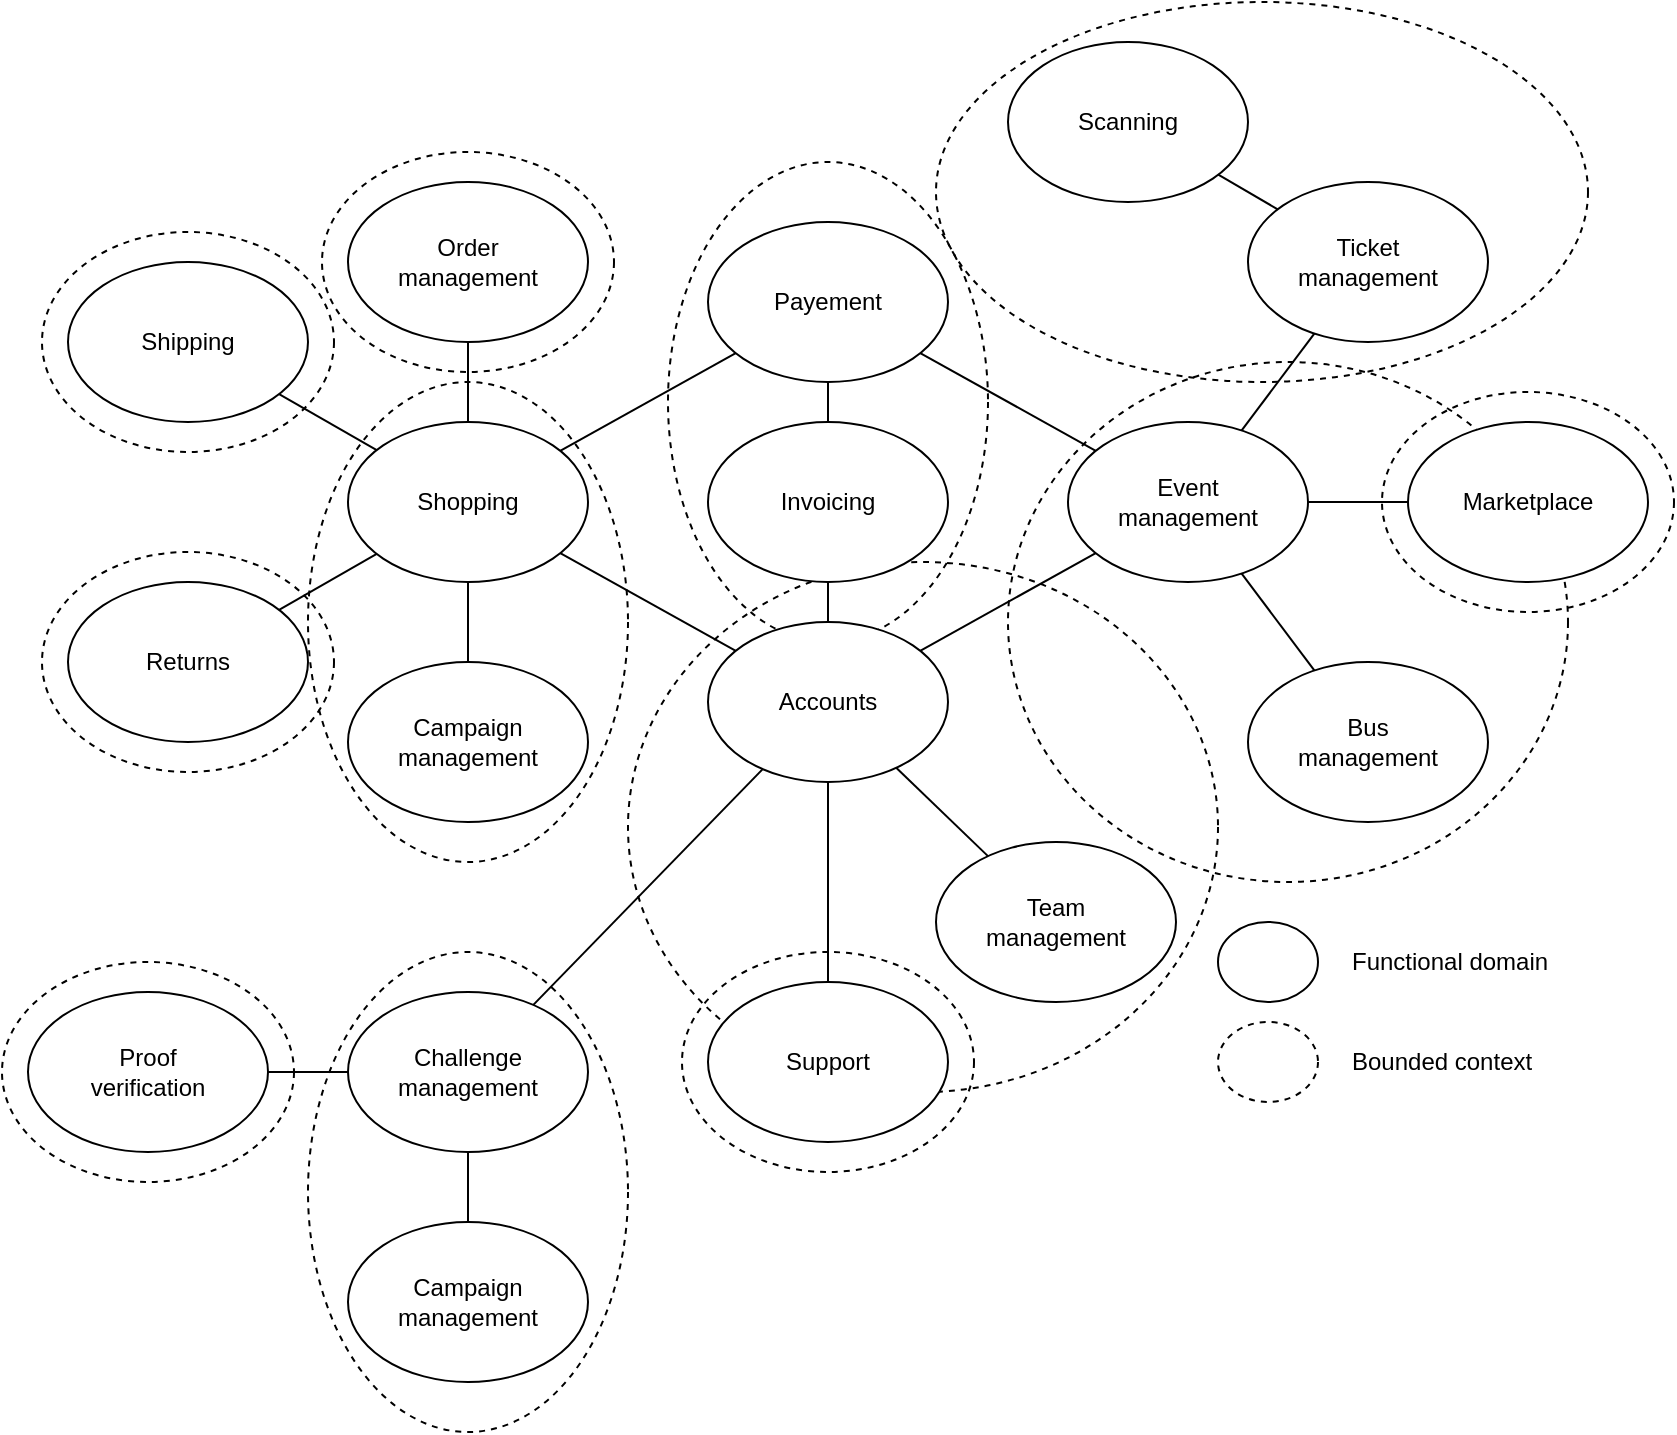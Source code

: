 <mxfile>
    <diagram id="l0ong6WEhm2b4OBAmUKR" name="Page-1">
        <mxGraphModel dx="1717" dy="1873" grid="1" gridSize="10" guides="1" tooltips="1" connect="1" arrows="1" fold="1" page="1" pageScale="1" pageWidth="827" pageHeight="1169" math="0" shadow="0">
            <root>
                <mxCell id="0"/>
                <mxCell id="1" parent="0"/>
                <mxCell id="53" value="" style="ellipse;whiteSpace=wrap;html=1;fillColor=none;dashed=1;" parent="1" vertex="1">
                    <mxGeometry x="287" y="465" width="146" height="110" as="geometry"/>
                </mxCell>
                <mxCell id="58" value="" style="ellipse;whiteSpace=wrap;html=1;fillColor=none;dashed=1;" parent="1" vertex="1">
                    <mxGeometry x="107" y="65" width="146" height="110" as="geometry"/>
                </mxCell>
                <mxCell id="57" value="" style="ellipse;whiteSpace=wrap;html=1;fillColor=none;dashed=1;" parent="1" vertex="1">
                    <mxGeometry x="100" y="180" width="160" height="240" as="geometry"/>
                </mxCell>
                <mxCell id="56" value="" style="ellipse;whiteSpace=wrap;html=1;fillColor=none;dashed=1;" parent="1" vertex="1">
                    <mxGeometry x="280" y="70" width="160" height="240" as="geometry"/>
                </mxCell>
                <mxCell id="55" value="" style="ellipse;whiteSpace=wrap;html=1;fillColor=none;dashed=1;" parent="1" vertex="1">
                    <mxGeometry x="260" y="270" width="295" height="265" as="geometry"/>
                </mxCell>
                <mxCell id="49" value="" style="ellipse;whiteSpace=wrap;html=1;fillColor=none;dashed=1;" parent="1" vertex="1">
                    <mxGeometry x="414" y="-10" width="326" height="190" as="geometry"/>
                </mxCell>
                <mxCell id="51" value="" style="ellipse;whiteSpace=wrap;html=1;fillColor=none;dashed=1;" parent="1" vertex="1">
                    <mxGeometry x="637" y="185" width="146" height="110" as="geometry"/>
                </mxCell>
                <mxCell id="50" value="" style="ellipse;whiteSpace=wrap;html=1;fillColor=none;dashed=1;" parent="1" vertex="1">
                    <mxGeometry x="450" y="170" width="280" height="260" as="geometry"/>
                </mxCell>
                <mxCell id="2" value="Accounts" style="ellipse;whiteSpace=wrap;html=1;" parent="1" vertex="1">
                    <mxGeometry x="300" y="300" width="120" height="80" as="geometry"/>
                </mxCell>
                <mxCell id="3" value="Support" style="ellipse;whiteSpace=wrap;html=1;" parent="1" vertex="1">
                    <mxGeometry x="300" y="480" width="120" height="80" as="geometry"/>
                </mxCell>
                <mxCell id="4" value="Shopping" style="ellipse;whiteSpace=wrap;html=1;" parent="1" vertex="1">
                    <mxGeometry x="120" y="200" width="120" height="80" as="geometry"/>
                </mxCell>
                <mxCell id="5" value="Returns" style="ellipse;whiteSpace=wrap;html=1;" parent="1" vertex="1">
                    <mxGeometry x="-20" y="280" width="120" height="80" as="geometry"/>
                </mxCell>
                <mxCell id="6" value="Payement" style="ellipse;whiteSpace=wrap;html=1;" parent="1" vertex="1">
                    <mxGeometry x="300" y="100" width="120" height="80" as="geometry"/>
                </mxCell>
                <mxCell id="7" value="Shipping" style="ellipse;whiteSpace=wrap;html=1;" parent="1" vertex="1">
                    <mxGeometry x="-20" y="120" width="120" height="80" as="geometry"/>
                </mxCell>
                <mxCell id="8" value="Event&lt;br&gt;management" style="ellipse;whiteSpace=wrap;html=1;" parent="1" vertex="1">
                    <mxGeometry x="480" y="200" width="120" height="80" as="geometry"/>
                </mxCell>
                <mxCell id="9" value="Bus&lt;br&gt;management" style="ellipse;whiteSpace=wrap;html=1;" parent="1" vertex="1">
                    <mxGeometry x="570" y="320" width="120" height="80" as="geometry"/>
                </mxCell>
                <mxCell id="10" value="Marketplace" style="ellipse;whiteSpace=wrap;html=1;" parent="1" vertex="1">
                    <mxGeometry x="650" y="200" width="120" height="80" as="geometry"/>
                </mxCell>
                <mxCell id="11" value="Team&lt;br&gt;management" style="ellipse;whiteSpace=wrap;html=1;" parent="1" vertex="1">
                    <mxGeometry x="414" y="410" width="120" height="80" as="geometry"/>
                </mxCell>
                <mxCell id="22" value="" style="endArrow=none;html=1;" parent="1" source="11" target="2" edge="1">
                    <mxGeometry width="50" height="50" relative="1" as="geometry">
                        <mxPoint x="370" y="310" as="sourcePoint"/>
                        <mxPoint x="420" y="260" as="targetPoint"/>
                    </mxGeometry>
                </mxCell>
                <mxCell id="23" value="" style="endArrow=none;html=1;" parent="1" source="3" target="2" edge="1">
                    <mxGeometry width="50" height="50" relative="1" as="geometry">
                        <mxPoint x="311.063" y="415.778" as="sourcePoint"/>
                        <mxPoint x="339.13" y="384.3" as="targetPoint"/>
                    </mxGeometry>
                </mxCell>
                <mxCell id="24" value="" style="endArrow=none;html=1;" parent="1" source="8" target="2" edge="1">
                    <mxGeometry width="50" height="50" relative="1" as="geometry">
                        <mxPoint x="428.937" y="415.778" as="sourcePoint"/>
                        <mxPoint x="400.87" y="384.3" as="targetPoint"/>
                    </mxGeometry>
                </mxCell>
                <mxCell id="25" value="" style="endArrow=none;html=1;" parent="1" source="4" target="2" edge="1">
                    <mxGeometry width="50" height="50" relative="1" as="geometry">
                        <mxPoint x="452.407" y="281.175" as="sourcePoint"/>
                        <mxPoint x="407.482" y="318.765" as="targetPoint"/>
                    </mxGeometry>
                </mxCell>
                <mxCell id="26" value="" style="endArrow=none;html=1;" parent="1" source="6" target="4" edge="1">
                    <mxGeometry width="50" height="50" relative="1" as="geometry">
                        <mxPoint x="287.593" y="281.175" as="sourcePoint"/>
                        <mxPoint x="332.518" y="318.765" as="targetPoint"/>
                    </mxGeometry>
                </mxCell>
                <mxCell id="27" value="" style="endArrow=none;html=1;" parent="1" source="6" target="8" edge="1">
                    <mxGeometry width="50" height="50" relative="1" as="geometry">
                        <mxPoint x="332.407" y="181.175" as="sourcePoint"/>
                        <mxPoint x="287.482" y="218.765" as="targetPoint"/>
                    </mxGeometry>
                </mxCell>
                <mxCell id="28" value="" style="endArrow=none;html=1;" parent="1" source="8" target="10" edge="1">
                    <mxGeometry width="50" height="50" relative="1" as="geometry">
                        <mxPoint x="467.593" y="181.175" as="sourcePoint"/>
                        <mxPoint x="512.518" y="218.765" as="targetPoint"/>
                    </mxGeometry>
                </mxCell>
                <mxCell id="29" value="" style="endArrow=none;html=1;" parent="1" source="8" target="9" edge="1">
                    <mxGeometry width="50" height="50" relative="1" as="geometry">
                        <mxPoint x="595.185" y="223.683" as="sourcePoint"/>
                        <mxPoint x="641.01" y="196.465" as="targetPoint"/>
                    </mxGeometry>
                </mxCell>
                <mxCell id="30" value="" style="endArrow=none;html=1;" parent="1" source="4" target="7" edge="1">
                    <mxGeometry width="50" height="50" relative="1" as="geometry">
                        <mxPoint x="475.185" y="276.317" as="sourcePoint"/>
                        <mxPoint x="521.01" y="303.535" as="targetPoint"/>
                    </mxGeometry>
                </mxCell>
                <mxCell id="31" value="" style="endArrow=none;html=1;" parent="1" source="4" target="5" edge="1">
                    <mxGeometry width="50" height="50" relative="1" as="geometry">
                        <mxPoint x="144.188" y="224.17" as="sourcePoint"/>
                        <mxPoint x="95.555" y="196.032" as="targetPoint"/>
                    </mxGeometry>
                </mxCell>
                <mxCell id="32" value="Scanning" style="ellipse;whiteSpace=wrap;html=1;" parent="1" vertex="1">
                    <mxGeometry x="450" y="10" width="120" height="80" as="geometry"/>
                </mxCell>
                <mxCell id="34" value="Invoicing" style="ellipse;whiteSpace=wrap;html=1;" parent="1" vertex="1">
                    <mxGeometry x="300" y="200" width="120" height="80" as="geometry"/>
                </mxCell>
                <mxCell id="35" value="" style="endArrow=none;html=1;" parent="1" source="6" target="34" edge="1">
                    <mxGeometry width="50" height="50" relative="1" as="geometry">
                        <mxPoint x="350" y="60" as="sourcePoint"/>
                        <mxPoint x="400" y="10" as="targetPoint"/>
                    </mxGeometry>
                </mxCell>
                <mxCell id="36" value="" style="endArrow=none;html=1;" parent="1" source="34" target="2" edge="1">
                    <mxGeometry width="50" height="50" relative="1" as="geometry">
                        <mxPoint x="190" y="110" as="sourcePoint"/>
                        <mxPoint x="240" y="60" as="targetPoint"/>
                    </mxGeometry>
                </mxCell>
                <mxCell id="37" value="Order&lt;br&gt;management" style="ellipse;whiteSpace=wrap;html=1;" parent="1" vertex="1">
                    <mxGeometry x="120" y="80" width="120" height="80" as="geometry"/>
                </mxCell>
                <mxCell id="38" value="" style="endArrow=none;html=1;" parent="1" source="4" target="37" edge="1">
                    <mxGeometry width="50" height="50" relative="1" as="geometry">
                        <mxPoint x="110" y="90" as="sourcePoint"/>
                        <mxPoint x="160" y="40" as="targetPoint"/>
                    </mxGeometry>
                </mxCell>
                <mxCell id="39" value="Ticket&lt;br&gt;management" style="ellipse;whiteSpace=wrap;html=1;" parent="1" vertex="1">
                    <mxGeometry x="570" y="80" width="120" height="80" as="geometry"/>
                </mxCell>
                <mxCell id="41" value="" style="endArrow=none;html=1;" parent="1" source="8" target="39" edge="1">
                    <mxGeometry width="50" height="50" relative="1" as="geometry">
                        <mxPoint x="450" y="290" as="sourcePoint"/>
                        <mxPoint x="500" y="240" as="targetPoint"/>
                    </mxGeometry>
                </mxCell>
                <mxCell id="42" value="" style="endArrow=none;html=1;" parent="1" source="32" target="39" edge="1">
                    <mxGeometry width="50" height="50" relative="1" as="geometry">
                        <mxPoint x="450" y="290" as="sourcePoint"/>
                        <mxPoint x="500" y="240" as="targetPoint"/>
                    </mxGeometry>
                </mxCell>
                <mxCell id="43" value="Campaign&lt;br&gt;management" style="ellipse;whiteSpace=wrap;html=1;" parent="1" vertex="1">
                    <mxGeometry x="120" y="320" width="120" height="80" as="geometry"/>
                </mxCell>
                <mxCell id="44" value="" style="endArrow=none;html=1;" parent="1" source="4" target="43" edge="1">
                    <mxGeometry width="50" height="50" relative="1" as="geometry">
                        <mxPoint x="370" y="300" as="sourcePoint"/>
                        <mxPoint x="420" y="250" as="targetPoint"/>
                    </mxGeometry>
                </mxCell>
                <mxCell id="45" value="" style="ellipse;whiteSpace=wrap;html=1;" parent="1" vertex="1">
                    <mxGeometry x="555" y="450" width="50" height="40" as="geometry"/>
                </mxCell>
                <mxCell id="46" value="Functional domain" style="text;html=1;align=left;verticalAlign=middle;resizable=0;points=[];autosize=1;strokeColor=none;fillColor=none;" parent="1" vertex="1">
                    <mxGeometry x="620" y="455" width="120" height="30" as="geometry"/>
                </mxCell>
                <mxCell id="47" value="" style="ellipse;whiteSpace=wrap;html=1;fillColor=none;dashed=1;" parent="1" vertex="1">
                    <mxGeometry x="555" y="500" width="50" height="40" as="geometry"/>
                </mxCell>
                <mxCell id="48" value="Bounded context" style="text;html=1;align=left;verticalAlign=middle;resizable=0;points=[];autosize=1;strokeColor=none;fillColor=none;" parent="1" vertex="1">
                    <mxGeometry x="620" y="505" width="110" height="30" as="geometry"/>
                </mxCell>
                <mxCell id="59" value="" style="ellipse;whiteSpace=wrap;html=1;fillColor=none;dashed=1;" parent="1" vertex="1">
                    <mxGeometry x="-33" y="105" width="146" height="110" as="geometry"/>
                </mxCell>
                <mxCell id="60" value="" style="ellipse;whiteSpace=wrap;html=1;fillColor=none;dashed=1;" parent="1" vertex="1">
                    <mxGeometry x="-33" y="265" width="146" height="110" as="geometry"/>
                </mxCell>
                <mxCell id="61" value="Challenge&lt;br&gt;management" style="ellipse;whiteSpace=wrap;html=1;" parent="1" vertex="1">
                    <mxGeometry x="120" y="485" width="120" height="80" as="geometry"/>
                </mxCell>
                <mxCell id="62" value="Proof&lt;br&gt;verification" style="ellipse;whiteSpace=wrap;html=1;" parent="1" vertex="1">
                    <mxGeometry x="-40" y="485" width="120" height="80" as="geometry"/>
                </mxCell>
                <mxCell id="63" value="Campaign&lt;br&gt;management" style="ellipse;whiteSpace=wrap;html=1;" parent="1" vertex="1">
                    <mxGeometry x="120" y="600" width="120" height="80" as="geometry"/>
                </mxCell>
                <mxCell id="64" value="" style="endArrow=none;html=1;" parent="1" source="61" target="2" edge="1">
                    <mxGeometry width="50" height="50" relative="1" as="geometry">
                        <mxPoint x="270" y="440" as="sourcePoint"/>
                        <mxPoint x="320" y="390" as="targetPoint"/>
                    </mxGeometry>
                </mxCell>
                <mxCell id="65" value="" style="endArrow=none;html=1;" parent="1" source="62" target="61" edge="1">
                    <mxGeometry width="50" height="50" relative="1" as="geometry">
                        <mxPoint x="270" y="440" as="sourcePoint"/>
                        <mxPoint x="320" y="390" as="targetPoint"/>
                    </mxGeometry>
                </mxCell>
                <mxCell id="66" value="" style="endArrow=none;html=1;" parent="1" source="63" target="61" edge="1">
                    <mxGeometry width="50" height="50" relative="1" as="geometry">
                        <mxPoint x="270" y="440" as="sourcePoint"/>
                        <mxPoint x="320" y="390" as="targetPoint"/>
                    </mxGeometry>
                </mxCell>
                <mxCell id="68" value="" style="ellipse;whiteSpace=wrap;html=1;fillColor=none;dashed=1;" parent="1" vertex="1">
                    <mxGeometry x="-53" y="470" width="146" height="110" as="geometry"/>
                </mxCell>
                <mxCell id="69" value="" style="ellipse;whiteSpace=wrap;html=1;fillColor=none;dashed=1;" parent="1" vertex="1">
                    <mxGeometry x="100" y="465" width="160" height="240" as="geometry"/>
                </mxCell>
            </root>
        </mxGraphModel>
    </diagram>
</mxfile>